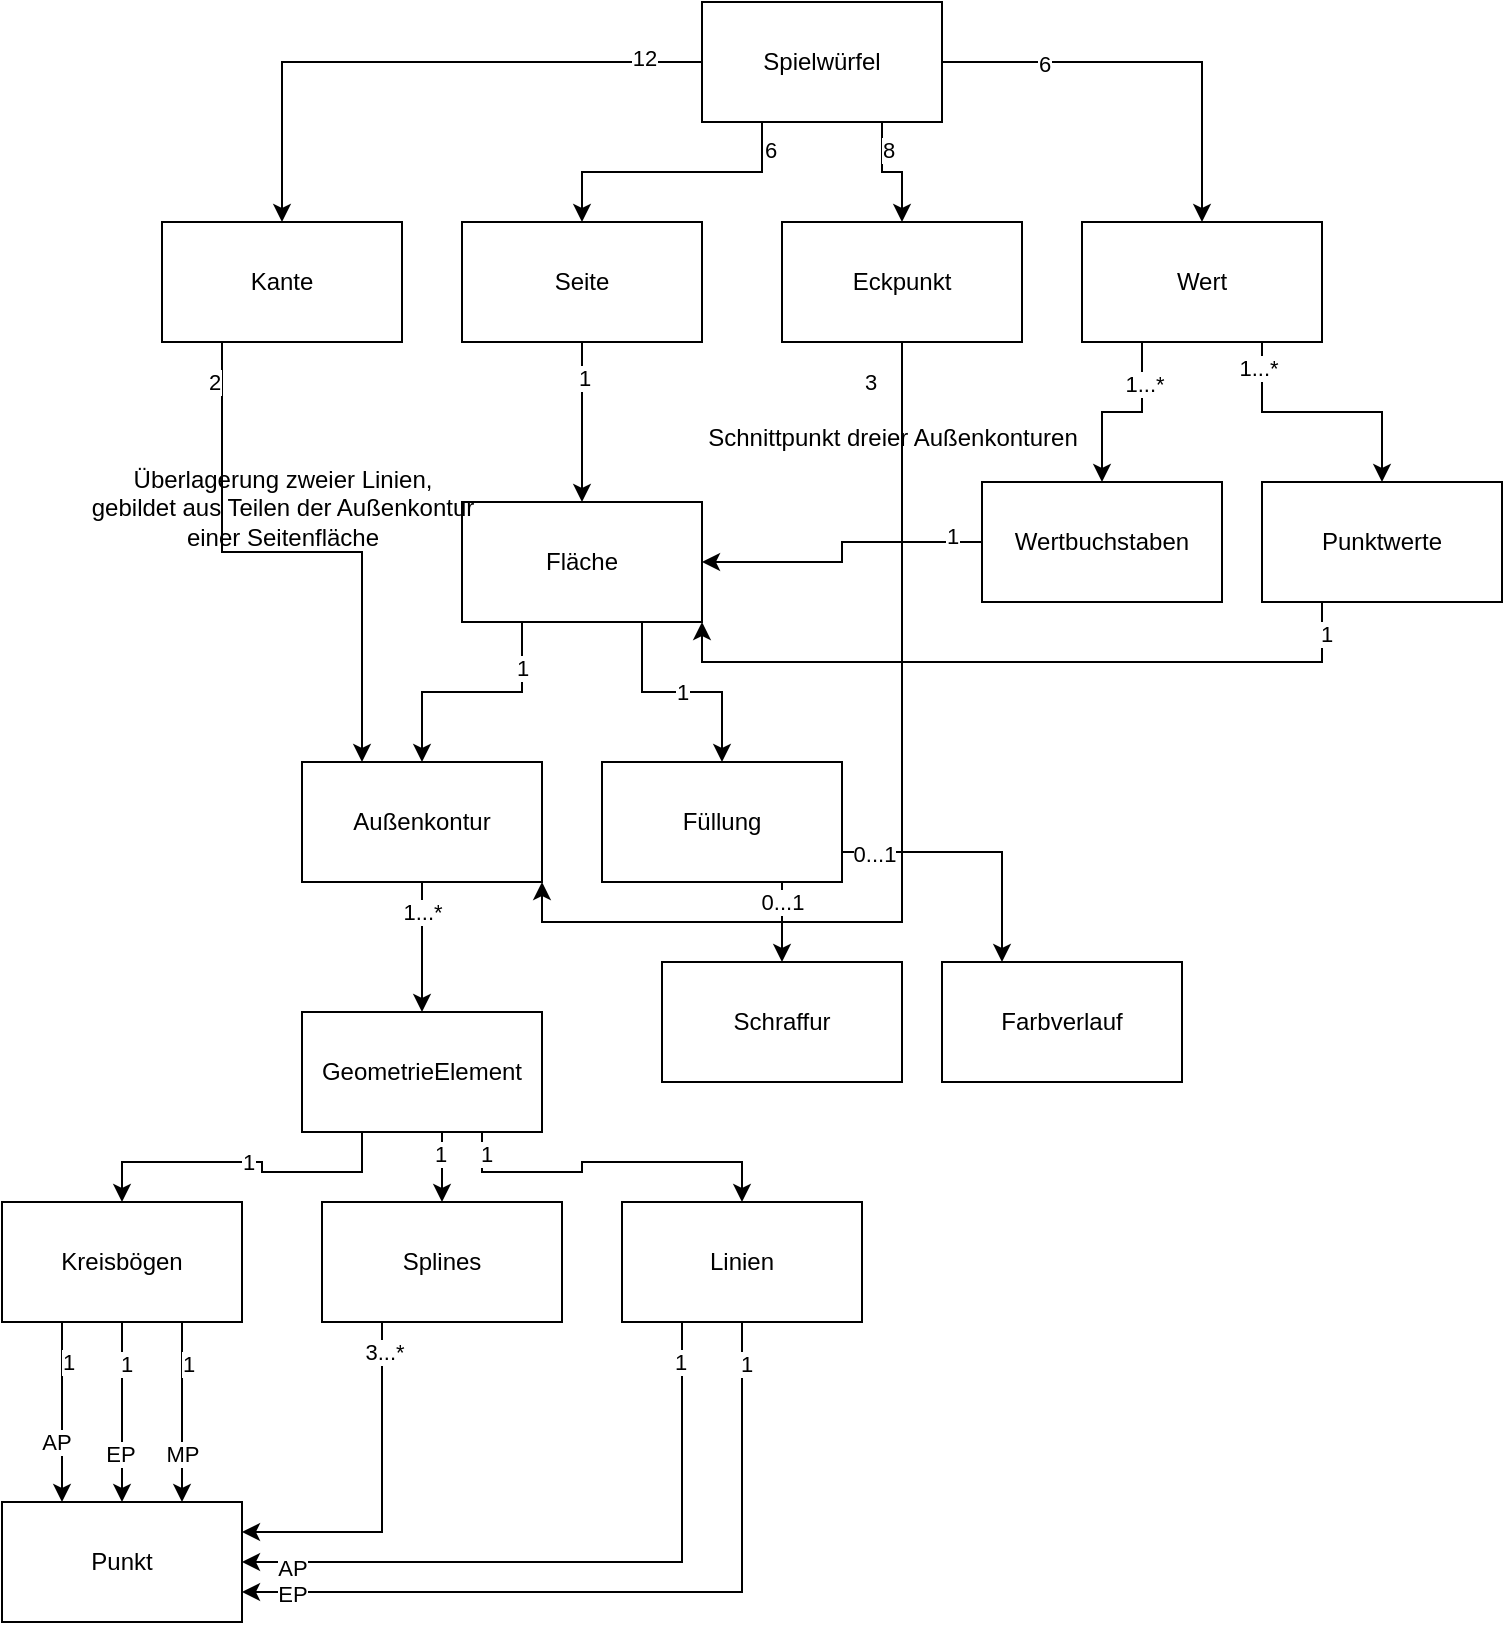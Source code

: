 <mxfile version="22.1.3" type="device">
  <diagram name="Seite-1" id="fMnwsKvVksurHx0eQshE">
    <mxGraphModel dx="1206" dy="619" grid="1" gridSize="10" guides="1" tooltips="1" connect="1" arrows="1" fold="1" page="1" pageScale="1" pageWidth="827" pageHeight="1169" math="0" shadow="0">
      <root>
        <mxCell id="0" />
        <mxCell id="1" parent="0" />
        <mxCell id="0lmSHoSCilfrgO7fGJNc-40" style="edgeStyle=orthogonalEdgeStyle;rounded=0;orthogonalLoop=1;jettySize=auto;html=1;exitX=0.25;exitY=1;exitDx=0;exitDy=0;" edge="1" parent="1" source="0lmSHoSCilfrgO7fGJNc-1" target="0lmSHoSCilfrgO7fGJNc-38">
          <mxGeometry relative="1" as="geometry" />
        </mxCell>
        <mxCell id="0lmSHoSCilfrgO7fGJNc-52" value="1...*" style="edgeLabel;html=1;align=center;verticalAlign=middle;resizable=0;points=[];" vertex="1" connectable="0" parent="0lmSHoSCilfrgO7fGJNc-40">
          <mxGeometry x="-0.544" y="1" relative="1" as="geometry">
            <mxPoint as="offset" />
          </mxGeometry>
        </mxCell>
        <mxCell id="0lmSHoSCilfrgO7fGJNc-41" style="edgeStyle=orthogonalEdgeStyle;rounded=0;orthogonalLoop=1;jettySize=auto;html=1;exitX=0.75;exitY=1;exitDx=0;exitDy=0;entryX=0.5;entryY=0;entryDx=0;entryDy=0;" edge="1" parent="1" source="0lmSHoSCilfrgO7fGJNc-1" target="0lmSHoSCilfrgO7fGJNc-39">
          <mxGeometry relative="1" as="geometry" />
        </mxCell>
        <mxCell id="0lmSHoSCilfrgO7fGJNc-53" value="1...*" style="edgeLabel;html=1;align=center;verticalAlign=middle;resizable=0;points=[];" vertex="1" connectable="0" parent="0lmSHoSCilfrgO7fGJNc-41">
          <mxGeometry x="-0.801" y="-2" relative="1" as="geometry">
            <mxPoint as="offset" />
          </mxGeometry>
        </mxCell>
        <mxCell id="0lmSHoSCilfrgO7fGJNc-1" value="Wert" style="rounded=0;whiteSpace=wrap;html=1;" vertex="1" parent="1">
          <mxGeometry x="550" y="130" width="120" height="60" as="geometry" />
        </mxCell>
        <mxCell id="0lmSHoSCilfrgO7fGJNc-32" style="edgeStyle=orthogonalEdgeStyle;rounded=0;orthogonalLoop=1;jettySize=auto;html=1;exitX=0.5;exitY=1;exitDx=0;exitDy=0;entryX=1;entryY=1;entryDx=0;entryDy=0;" edge="1" parent="1" source="0lmSHoSCilfrgO7fGJNc-2" target="0lmSHoSCilfrgO7fGJNc-6">
          <mxGeometry relative="1" as="geometry" />
        </mxCell>
        <mxCell id="0lmSHoSCilfrgO7fGJNc-74" value="3" style="edgeLabel;html=1;align=center;verticalAlign=middle;resizable=0;points=[];" vertex="1" connectable="0" parent="0lmSHoSCilfrgO7fGJNc-32">
          <mxGeometry x="-0.94" y="-1" relative="1" as="geometry">
            <mxPoint x="-15" y="5" as="offset" />
          </mxGeometry>
        </mxCell>
        <mxCell id="0lmSHoSCilfrgO7fGJNc-2" value="Eckpunkt" style="rounded=0;whiteSpace=wrap;html=1;" vertex="1" parent="1">
          <mxGeometry x="400" y="130" width="120" height="60" as="geometry" />
        </mxCell>
        <mxCell id="0lmSHoSCilfrgO7fGJNc-14" style="edgeStyle=orthogonalEdgeStyle;rounded=0;orthogonalLoop=1;jettySize=auto;html=1;exitX=0.5;exitY=1;exitDx=0;exitDy=0;entryX=0.5;entryY=0;entryDx=0;entryDy=0;" edge="1" parent="1" source="0lmSHoSCilfrgO7fGJNc-3" target="0lmSHoSCilfrgO7fGJNc-5">
          <mxGeometry relative="1" as="geometry" />
        </mxCell>
        <mxCell id="0lmSHoSCilfrgO7fGJNc-48" value="1" style="edgeLabel;html=1;align=center;verticalAlign=middle;resizable=0;points=[];" vertex="1" connectable="0" parent="0lmSHoSCilfrgO7fGJNc-14">
          <mxGeometry x="-0.558" y="1" relative="1" as="geometry">
            <mxPoint as="offset" />
          </mxGeometry>
        </mxCell>
        <mxCell id="0lmSHoSCilfrgO7fGJNc-3" value="Seite" style="rounded=0;whiteSpace=wrap;html=1;" vertex="1" parent="1">
          <mxGeometry x="240" y="130" width="120" height="60" as="geometry" />
        </mxCell>
        <mxCell id="0lmSHoSCilfrgO7fGJNc-31" style="edgeStyle=orthogonalEdgeStyle;rounded=0;orthogonalLoop=1;jettySize=auto;html=1;exitX=0.25;exitY=1;exitDx=0;exitDy=0;entryX=0.25;entryY=0;entryDx=0;entryDy=0;" edge="1" parent="1" source="0lmSHoSCilfrgO7fGJNc-4" target="0lmSHoSCilfrgO7fGJNc-6">
          <mxGeometry relative="1" as="geometry" />
        </mxCell>
        <mxCell id="0lmSHoSCilfrgO7fGJNc-58" value="2" style="edgeLabel;html=1;align=center;verticalAlign=middle;resizable=0;points=[];" vertex="1" connectable="0" parent="0lmSHoSCilfrgO7fGJNc-31">
          <mxGeometry x="-0.86" y="-4" relative="1" as="geometry">
            <mxPoint as="offset" />
          </mxGeometry>
        </mxCell>
        <mxCell id="0lmSHoSCilfrgO7fGJNc-4" value="Kante" style="rounded=0;whiteSpace=wrap;html=1;" vertex="1" parent="1">
          <mxGeometry x="90" y="130" width="120" height="60" as="geometry" />
        </mxCell>
        <mxCell id="0lmSHoSCilfrgO7fGJNc-15" style="edgeStyle=orthogonalEdgeStyle;rounded=0;orthogonalLoop=1;jettySize=auto;html=1;exitX=0.25;exitY=1;exitDx=0;exitDy=0;entryX=0.5;entryY=0;entryDx=0;entryDy=0;" edge="1" parent="1" source="0lmSHoSCilfrgO7fGJNc-5" target="0lmSHoSCilfrgO7fGJNc-6">
          <mxGeometry relative="1" as="geometry" />
        </mxCell>
        <mxCell id="0lmSHoSCilfrgO7fGJNc-54" value="1" style="edgeLabel;html=1;align=center;verticalAlign=middle;resizable=0;points=[];" vertex="1" connectable="0" parent="0lmSHoSCilfrgO7fGJNc-15">
          <mxGeometry x="-0.626" relative="1" as="geometry">
            <mxPoint as="offset" />
          </mxGeometry>
        </mxCell>
        <mxCell id="0lmSHoSCilfrgO7fGJNc-16" value="1" style="edgeStyle=orthogonalEdgeStyle;rounded=0;orthogonalLoop=1;jettySize=auto;html=1;exitX=0.75;exitY=1;exitDx=0;exitDy=0;" edge="1" parent="1" source="0lmSHoSCilfrgO7fGJNc-5" target="0lmSHoSCilfrgO7fGJNc-8">
          <mxGeometry relative="1" as="geometry" />
        </mxCell>
        <mxCell id="0lmSHoSCilfrgO7fGJNc-5" value="Fläche" style="rounded=0;whiteSpace=wrap;html=1;" vertex="1" parent="1">
          <mxGeometry x="240" y="270" width="120" height="60" as="geometry" />
        </mxCell>
        <mxCell id="0lmSHoSCilfrgO7fGJNc-17" style="edgeStyle=orthogonalEdgeStyle;rounded=0;orthogonalLoop=1;jettySize=auto;html=1;exitX=0.5;exitY=1;exitDx=0;exitDy=0;entryX=0.5;entryY=0;entryDx=0;entryDy=0;" edge="1" parent="1" source="0lmSHoSCilfrgO7fGJNc-6" target="0lmSHoSCilfrgO7fGJNc-7">
          <mxGeometry relative="1" as="geometry" />
        </mxCell>
        <mxCell id="0lmSHoSCilfrgO7fGJNc-57" value="1...*" style="edgeLabel;html=1;align=center;verticalAlign=middle;resizable=0;points=[];" vertex="1" connectable="0" parent="0lmSHoSCilfrgO7fGJNc-17">
          <mxGeometry x="-0.559" relative="1" as="geometry">
            <mxPoint as="offset" />
          </mxGeometry>
        </mxCell>
        <mxCell id="0lmSHoSCilfrgO7fGJNc-6" value="Außenkontur" style="rounded=0;whiteSpace=wrap;html=1;" vertex="1" parent="1">
          <mxGeometry x="160" y="400" width="120" height="60" as="geometry" />
        </mxCell>
        <mxCell id="0lmSHoSCilfrgO7fGJNc-21" value="1" style="edgeStyle=orthogonalEdgeStyle;rounded=0;orthogonalLoop=1;jettySize=auto;html=1;exitX=0.25;exitY=1;exitDx=0;exitDy=0;entryX=0.5;entryY=0;entryDx=0;entryDy=0;" edge="1" parent="1" source="0lmSHoSCilfrgO7fGJNc-7" target="0lmSHoSCilfrgO7fGJNc-18">
          <mxGeometry relative="1" as="geometry" />
        </mxCell>
        <mxCell id="0lmSHoSCilfrgO7fGJNc-22" style="edgeStyle=orthogonalEdgeStyle;rounded=0;orthogonalLoop=1;jettySize=auto;html=1;exitX=0.5;exitY=1;exitDx=0;exitDy=0;entryX=0.5;entryY=0;entryDx=0;entryDy=0;" edge="1" parent="1" source="0lmSHoSCilfrgO7fGJNc-7" target="0lmSHoSCilfrgO7fGJNc-19">
          <mxGeometry relative="1" as="geometry" />
        </mxCell>
        <mxCell id="0lmSHoSCilfrgO7fGJNc-59" value="1" style="edgeLabel;html=1;align=center;verticalAlign=middle;resizable=0;points=[];" vertex="1" connectable="0" parent="0lmSHoSCilfrgO7fGJNc-22">
          <mxGeometry x="-0.056" y="-1" relative="1" as="geometry">
            <mxPoint as="offset" />
          </mxGeometry>
        </mxCell>
        <mxCell id="0lmSHoSCilfrgO7fGJNc-23" style="edgeStyle=orthogonalEdgeStyle;rounded=0;orthogonalLoop=1;jettySize=auto;html=1;exitX=0.75;exitY=1;exitDx=0;exitDy=0;entryX=0.5;entryY=0;entryDx=0;entryDy=0;" edge="1" parent="1" source="0lmSHoSCilfrgO7fGJNc-7" target="0lmSHoSCilfrgO7fGJNc-20">
          <mxGeometry relative="1" as="geometry" />
        </mxCell>
        <mxCell id="0lmSHoSCilfrgO7fGJNc-60" value="1" style="edgeLabel;html=1;align=center;verticalAlign=middle;resizable=0;points=[];" vertex="1" connectable="0" parent="0lmSHoSCilfrgO7fGJNc-23">
          <mxGeometry x="-0.882" y="2" relative="1" as="geometry">
            <mxPoint as="offset" />
          </mxGeometry>
        </mxCell>
        <mxCell id="0lmSHoSCilfrgO7fGJNc-7" value="GeometrieElement" style="rounded=0;whiteSpace=wrap;html=1;" vertex="1" parent="1">
          <mxGeometry x="160" y="525" width="120" height="60" as="geometry" />
        </mxCell>
        <mxCell id="0lmSHoSCilfrgO7fGJNc-46" style="edgeStyle=orthogonalEdgeStyle;rounded=0;orthogonalLoop=1;jettySize=auto;html=1;exitX=0.75;exitY=1;exitDx=0;exitDy=0;entryX=0.5;entryY=0;entryDx=0;entryDy=0;" edge="1" parent="1" source="0lmSHoSCilfrgO7fGJNc-8" target="0lmSHoSCilfrgO7fGJNc-44">
          <mxGeometry relative="1" as="geometry" />
        </mxCell>
        <mxCell id="0lmSHoSCilfrgO7fGJNc-56" value="0...1" style="edgeLabel;html=1;align=center;verticalAlign=middle;resizable=0;points=[];" vertex="1" connectable="0" parent="0lmSHoSCilfrgO7fGJNc-46">
          <mxGeometry x="-0.855" relative="1" as="geometry">
            <mxPoint y="7" as="offset" />
          </mxGeometry>
        </mxCell>
        <mxCell id="0lmSHoSCilfrgO7fGJNc-47" style="edgeStyle=orthogonalEdgeStyle;rounded=0;orthogonalLoop=1;jettySize=auto;html=1;exitX=1;exitY=0.75;exitDx=0;exitDy=0;entryX=0.25;entryY=0;entryDx=0;entryDy=0;" edge="1" parent="1" source="0lmSHoSCilfrgO7fGJNc-8" target="0lmSHoSCilfrgO7fGJNc-45">
          <mxGeometry relative="1" as="geometry" />
        </mxCell>
        <mxCell id="0lmSHoSCilfrgO7fGJNc-55" value="0...1" style="edgeLabel;html=1;align=center;verticalAlign=middle;resizable=0;points=[];" vertex="1" connectable="0" parent="0lmSHoSCilfrgO7fGJNc-47">
          <mxGeometry x="-0.767" y="-1" relative="1" as="geometry">
            <mxPoint as="offset" />
          </mxGeometry>
        </mxCell>
        <mxCell id="0lmSHoSCilfrgO7fGJNc-8" value="Füllung" style="rounded=0;whiteSpace=wrap;html=1;" vertex="1" parent="1">
          <mxGeometry x="310" y="400" width="120" height="60" as="geometry" />
        </mxCell>
        <mxCell id="0lmSHoSCilfrgO7fGJNc-10" style="edgeStyle=orthogonalEdgeStyle;rounded=0;orthogonalLoop=1;jettySize=auto;html=1;exitX=0;exitY=0.5;exitDx=0;exitDy=0;entryX=0.5;entryY=0;entryDx=0;entryDy=0;" edge="1" parent="1" source="0lmSHoSCilfrgO7fGJNc-9" target="0lmSHoSCilfrgO7fGJNc-4">
          <mxGeometry relative="1" as="geometry" />
        </mxCell>
        <mxCell id="0lmSHoSCilfrgO7fGJNc-34" value="12" style="edgeLabel;html=1;align=center;verticalAlign=middle;resizable=0;points=[];" vertex="1" connectable="0" parent="0lmSHoSCilfrgO7fGJNc-10">
          <mxGeometry x="-0.8" y="-2" relative="1" as="geometry">
            <mxPoint as="offset" />
          </mxGeometry>
        </mxCell>
        <mxCell id="0lmSHoSCilfrgO7fGJNc-11" style="edgeStyle=orthogonalEdgeStyle;rounded=0;orthogonalLoop=1;jettySize=auto;html=1;exitX=0.25;exitY=1;exitDx=0;exitDy=0;entryX=0.5;entryY=0;entryDx=0;entryDy=0;" edge="1" parent="1" source="0lmSHoSCilfrgO7fGJNc-9" target="0lmSHoSCilfrgO7fGJNc-3">
          <mxGeometry relative="1" as="geometry" />
        </mxCell>
        <mxCell id="0lmSHoSCilfrgO7fGJNc-35" value="6" style="edgeLabel;html=1;align=center;verticalAlign=middle;resizable=0;points=[];" vertex="1" connectable="0" parent="0lmSHoSCilfrgO7fGJNc-11">
          <mxGeometry x="-0.8" y="4" relative="1" as="geometry">
            <mxPoint as="offset" />
          </mxGeometry>
        </mxCell>
        <mxCell id="0lmSHoSCilfrgO7fGJNc-12" style="edgeStyle=orthogonalEdgeStyle;rounded=0;orthogonalLoop=1;jettySize=auto;html=1;exitX=0.75;exitY=1;exitDx=0;exitDy=0;entryX=0.5;entryY=0;entryDx=0;entryDy=0;" edge="1" parent="1" source="0lmSHoSCilfrgO7fGJNc-9" target="0lmSHoSCilfrgO7fGJNc-2">
          <mxGeometry relative="1" as="geometry" />
        </mxCell>
        <mxCell id="0lmSHoSCilfrgO7fGJNc-36" value="8" style="edgeLabel;html=1;align=center;verticalAlign=middle;resizable=0;points=[];" vertex="1" connectable="0" parent="0lmSHoSCilfrgO7fGJNc-12">
          <mxGeometry x="-0.533" y="3" relative="1" as="geometry">
            <mxPoint as="offset" />
          </mxGeometry>
        </mxCell>
        <mxCell id="0lmSHoSCilfrgO7fGJNc-13" style="edgeStyle=orthogonalEdgeStyle;rounded=0;orthogonalLoop=1;jettySize=auto;html=1;exitX=1;exitY=0.5;exitDx=0;exitDy=0;" edge="1" parent="1" source="0lmSHoSCilfrgO7fGJNc-9" target="0lmSHoSCilfrgO7fGJNc-1">
          <mxGeometry relative="1" as="geometry" />
        </mxCell>
        <mxCell id="0lmSHoSCilfrgO7fGJNc-37" value="6" style="edgeLabel;html=1;align=center;verticalAlign=middle;resizable=0;points=[];" vertex="1" connectable="0" parent="0lmSHoSCilfrgO7fGJNc-13">
          <mxGeometry x="-0.514" y="-1" relative="1" as="geometry">
            <mxPoint as="offset" />
          </mxGeometry>
        </mxCell>
        <mxCell id="0lmSHoSCilfrgO7fGJNc-9" value="Spielwürfel" style="rounded=0;whiteSpace=wrap;html=1;" vertex="1" parent="1">
          <mxGeometry x="360" y="20" width="120" height="60" as="geometry" />
        </mxCell>
        <mxCell id="0lmSHoSCilfrgO7fGJNc-25" style="edgeStyle=orthogonalEdgeStyle;rounded=0;orthogonalLoop=1;jettySize=auto;html=1;exitX=0.25;exitY=1;exitDx=0;exitDy=0;entryX=0.25;entryY=0;entryDx=0;entryDy=0;" edge="1" parent="1" source="0lmSHoSCilfrgO7fGJNc-18" target="0lmSHoSCilfrgO7fGJNc-24">
          <mxGeometry relative="1" as="geometry" />
        </mxCell>
        <mxCell id="0lmSHoSCilfrgO7fGJNc-61" value="1" style="edgeLabel;html=1;align=center;verticalAlign=middle;resizable=0;points=[];" vertex="1" connectable="0" parent="0lmSHoSCilfrgO7fGJNc-25">
          <mxGeometry x="-0.449" y="3" relative="1" as="geometry">
            <mxPoint y="-5" as="offset" />
          </mxGeometry>
        </mxCell>
        <mxCell id="0lmSHoSCilfrgO7fGJNc-62" value="AP" style="edgeLabel;html=1;align=center;verticalAlign=middle;resizable=0;points=[];" vertex="1" connectable="0" parent="0lmSHoSCilfrgO7fGJNc-25">
          <mxGeometry x="0.334" y="-3" relative="1" as="geometry">
            <mxPoint as="offset" />
          </mxGeometry>
        </mxCell>
        <mxCell id="0lmSHoSCilfrgO7fGJNc-26" style="edgeStyle=orthogonalEdgeStyle;rounded=0;orthogonalLoop=1;jettySize=auto;html=1;exitX=0.5;exitY=1;exitDx=0;exitDy=0;" edge="1" parent="1" source="0lmSHoSCilfrgO7fGJNc-18" target="0lmSHoSCilfrgO7fGJNc-24">
          <mxGeometry relative="1" as="geometry" />
        </mxCell>
        <mxCell id="0lmSHoSCilfrgO7fGJNc-63" value="1" style="edgeLabel;html=1;align=center;verticalAlign=middle;resizable=0;points=[];" vertex="1" connectable="0" parent="0lmSHoSCilfrgO7fGJNc-26">
          <mxGeometry x="-0.533" y="2" relative="1" as="geometry">
            <mxPoint as="offset" />
          </mxGeometry>
        </mxCell>
        <mxCell id="0lmSHoSCilfrgO7fGJNc-64" value="EP" style="edgeLabel;html=1;align=center;verticalAlign=middle;resizable=0;points=[];" vertex="1" connectable="0" parent="0lmSHoSCilfrgO7fGJNc-26">
          <mxGeometry x="0.461" y="-1" relative="1" as="geometry">
            <mxPoint as="offset" />
          </mxGeometry>
        </mxCell>
        <mxCell id="0lmSHoSCilfrgO7fGJNc-27" style="edgeStyle=orthogonalEdgeStyle;rounded=0;orthogonalLoop=1;jettySize=auto;html=1;exitX=0.75;exitY=1;exitDx=0;exitDy=0;entryX=0.75;entryY=0;entryDx=0;entryDy=0;" edge="1" parent="1" source="0lmSHoSCilfrgO7fGJNc-18" target="0lmSHoSCilfrgO7fGJNc-24">
          <mxGeometry relative="1" as="geometry" />
        </mxCell>
        <mxCell id="0lmSHoSCilfrgO7fGJNc-65" value="1" style="edgeLabel;html=1;align=center;verticalAlign=middle;resizable=0;points=[];" vertex="1" connectable="0" parent="0lmSHoSCilfrgO7fGJNc-27">
          <mxGeometry x="-0.533" y="3" relative="1" as="geometry">
            <mxPoint as="offset" />
          </mxGeometry>
        </mxCell>
        <mxCell id="0lmSHoSCilfrgO7fGJNc-66" value="MP" style="edgeLabel;html=1;align=center;verticalAlign=middle;resizable=0;points=[];" vertex="1" connectable="0" parent="0lmSHoSCilfrgO7fGJNc-27">
          <mxGeometry x="0.461" relative="1" as="geometry">
            <mxPoint as="offset" />
          </mxGeometry>
        </mxCell>
        <mxCell id="0lmSHoSCilfrgO7fGJNc-18" value="Kreisbögen" style="rounded=0;whiteSpace=wrap;html=1;" vertex="1" parent="1">
          <mxGeometry x="10" y="620" width="120" height="60" as="geometry" />
        </mxCell>
        <mxCell id="0lmSHoSCilfrgO7fGJNc-28" style="edgeStyle=orthogonalEdgeStyle;rounded=0;orthogonalLoop=1;jettySize=auto;html=1;exitX=0.25;exitY=1;exitDx=0;exitDy=0;entryX=1;entryY=0.25;entryDx=0;entryDy=0;" edge="1" parent="1" source="0lmSHoSCilfrgO7fGJNc-19" target="0lmSHoSCilfrgO7fGJNc-24">
          <mxGeometry relative="1" as="geometry">
            <mxPoint x="130" y="800" as="targetPoint" />
          </mxGeometry>
        </mxCell>
        <mxCell id="0lmSHoSCilfrgO7fGJNc-67" value="3...*" style="edgeLabel;html=1;align=center;verticalAlign=middle;resizable=0;points=[];" vertex="1" connectable="0" parent="0lmSHoSCilfrgO7fGJNc-28">
          <mxGeometry x="-0.836" y="1" relative="1" as="geometry">
            <mxPoint as="offset" />
          </mxGeometry>
        </mxCell>
        <mxCell id="0lmSHoSCilfrgO7fGJNc-19" value="Splines" style="rounded=0;whiteSpace=wrap;html=1;" vertex="1" parent="1">
          <mxGeometry x="170" y="620" width="120" height="60" as="geometry" />
        </mxCell>
        <mxCell id="0lmSHoSCilfrgO7fGJNc-29" style="edgeStyle=orthogonalEdgeStyle;rounded=0;orthogonalLoop=1;jettySize=auto;html=1;exitX=0.25;exitY=1;exitDx=0;exitDy=0;entryX=1;entryY=0.5;entryDx=0;entryDy=0;" edge="1" parent="1" source="0lmSHoSCilfrgO7fGJNc-20" target="0lmSHoSCilfrgO7fGJNc-24">
          <mxGeometry relative="1" as="geometry" />
        </mxCell>
        <mxCell id="0lmSHoSCilfrgO7fGJNc-68" value="1" style="edgeLabel;html=1;align=center;verticalAlign=middle;resizable=0;points=[];" vertex="1" connectable="0" parent="0lmSHoSCilfrgO7fGJNc-29">
          <mxGeometry x="-0.899" y="-1" relative="1" as="geometry">
            <mxPoint y="3" as="offset" />
          </mxGeometry>
        </mxCell>
        <mxCell id="0lmSHoSCilfrgO7fGJNc-70" value="AP" style="edgeLabel;html=1;align=center;verticalAlign=middle;resizable=0;points=[];" vertex="1" connectable="0" parent="0lmSHoSCilfrgO7fGJNc-29">
          <mxGeometry x="0.852" y="3" relative="1" as="geometry">
            <mxPoint as="offset" />
          </mxGeometry>
        </mxCell>
        <mxCell id="0lmSHoSCilfrgO7fGJNc-30" style="edgeStyle=orthogonalEdgeStyle;rounded=0;orthogonalLoop=1;jettySize=auto;html=1;exitX=0.5;exitY=1;exitDx=0;exitDy=0;entryX=1;entryY=0.75;entryDx=0;entryDy=0;" edge="1" parent="1" source="0lmSHoSCilfrgO7fGJNc-20" target="0lmSHoSCilfrgO7fGJNc-24">
          <mxGeometry relative="1" as="geometry" />
        </mxCell>
        <mxCell id="0lmSHoSCilfrgO7fGJNc-69" value="1" style="edgeLabel;html=1;align=center;verticalAlign=middle;resizable=0;points=[];" vertex="1" connectable="0" parent="0lmSHoSCilfrgO7fGJNc-30">
          <mxGeometry x="-0.891" y="2" relative="1" as="geometry">
            <mxPoint as="offset" />
          </mxGeometry>
        </mxCell>
        <mxCell id="0lmSHoSCilfrgO7fGJNc-72" value="EP" style="edgeLabel;html=1;align=center;verticalAlign=middle;resizable=0;points=[];" vertex="1" connectable="0" parent="0lmSHoSCilfrgO7fGJNc-30">
          <mxGeometry x="0.869" y="1" relative="1" as="geometry">
            <mxPoint as="offset" />
          </mxGeometry>
        </mxCell>
        <mxCell id="0lmSHoSCilfrgO7fGJNc-20" value="Linien" style="rounded=0;whiteSpace=wrap;html=1;" vertex="1" parent="1">
          <mxGeometry x="320" y="620" width="120" height="60" as="geometry" />
        </mxCell>
        <mxCell id="0lmSHoSCilfrgO7fGJNc-24" value="Punkt" style="rounded=0;whiteSpace=wrap;html=1;" vertex="1" parent="1">
          <mxGeometry x="10" y="770" width="120" height="60" as="geometry" />
        </mxCell>
        <mxCell id="0lmSHoSCilfrgO7fGJNc-42" style="edgeStyle=orthogonalEdgeStyle;rounded=0;orthogonalLoop=1;jettySize=auto;html=1;exitX=0;exitY=0.5;exitDx=0;exitDy=0;entryX=1;entryY=0.5;entryDx=0;entryDy=0;" edge="1" parent="1" source="0lmSHoSCilfrgO7fGJNc-38" target="0lmSHoSCilfrgO7fGJNc-5">
          <mxGeometry relative="1" as="geometry" />
        </mxCell>
        <mxCell id="0lmSHoSCilfrgO7fGJNc-50" value="1" style="edgeLabel;html=1;align=center;verticalAlign=middle;resizable=0;points=[];" vertex="1" connectable="0" parent="0lmSHoSCilfrgO7fGJNc-42">
          <mxGeometry x="-0.797" y="-3" relative="1" as="geometry">
            <mxPoint as="offset" />
          </mxGeometry>
        </mxCell>
        <mxCell id="0lmSHoSCilfrgO7fGJNc-38" value="Wertbuchstaben" style="rounded=0;whiteSpace=wrap;html=1;" vertex="1" parent="1">
          <mxGeometry x="500" y="260" width="120" height="60" as="geometry" />
        </mxCell>
        <mxCell id="0lmSHoSCilfrgO7fGJNc-43" style="edgeStyle=orthogonalEdgeStyle;rounded=0;orthogonalLoop=1;jettySize=auto;html=1;exitX=0.25;exitY=1;exitDx=0;exitDy=0;entryX=1;entryY=1;entryDx=0;entryDy=0;" edge="1" parent="1" source="0lmSHoSCilfrgO7fGJNc-39" target="0lmSHoSCilfrgO7fGJNc-5">
          <mxGeometry relative="1" as="geometry" />
        </mxCell>
        <mxCell id="0lmSHoSCilfrgO7fGJNc-51" value="1" style="edgeLabel;html=1;align=center;verticalAlign=middle;resizable=0;points=[];" vertex="1" connectable="0" parent="0lmSHoSCilfrgO7fGJNc-43">
          <mxGeometry x="-0.91" y="2" relative="1" as="geometry">
            <mxPoint as="offset" />
          </mxGeometry>
        </mxCell>
        <mxCell id="0lmSHoSCilfrgO7fGJNc-39" value="Punktwerte" style="rounded=0;whiteSpace=wrap;html=1;" vertex="1" parent="1">
          <mxGeometry x="640" y="260" width="120" height="60" as="geometry" />
        </mxCell>
        <mxCell id="0lmSHoSCilfrgO7fGJNc-44" value="Schraffur" style="rounded=0;whiteSpace=wrap;html=1;" vertex="1" parent="1">
          <mxGeometry x="340" y="500" width="120" height="60" as="geometry" />
        </mxCell>
        <mxCell id="0lmSHoSCilfrgO7fGJNc-45" value="Farbverlauf" style="whiteSpace=wrap;html=1;" vertex="1" parent="1">
          <mxGeometry x="480" y="500" width="120" height="60" as="geometry" />
        </mxCell>
        <mxCell id="0lmSHoSCilfrgO7fGJNc-73" value="Überlagerung zweier Linien,&lt;br&gt;gebildet aus Teilen der Außenkontur&lt;br&gt;einer Seitenfläche" style="text;html=1;align=center;verticalAlign=middle;resizable=0;points=[];autosize=1;strokeColor=none;fillColor=none;" vertex="1" parent="1">
          <mxGeometry x="45" y="243" width="210" height="60" as="geometry" />
        </mxCell>
        <mxCell id="0lmSHoSCilfrgO7fGJNc-75" value="Schnittpunkt dreier Außenkonturen" style="text;html=1;align=center;verticalAlign=middle;resizable=0;points=[];autosize=1;strokeColor=none;fillColor=none;" vertex="1" parent="1">
          <mxGeometry x="350" y="222.76" width="210" height="30" as="geometry" />
        </mxCell>
      </root>
    </mxGraphModel>
  </diagram>
</mxfile>

